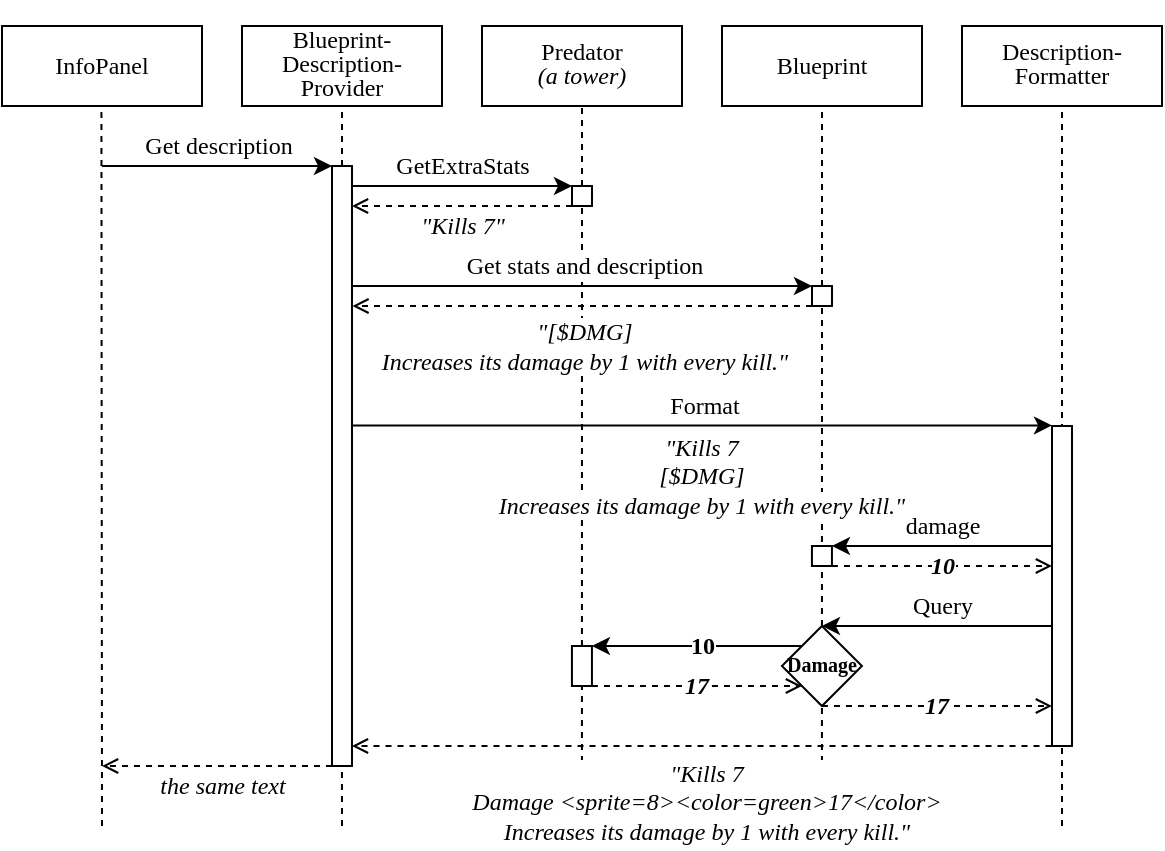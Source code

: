 <mxfile version="24.4.13" type="device">
  <diagram name="Page-1" id="2YBvvXClWsGukQMizWep">
    <mxGraphModel dx="819" dy="478" grid="1" gridSize="10" guides="1" tooltips="1" connect="1" arrows="1" fold="1" page="1" pageScale="1" pageWidth="850" pageHeight="1100" math="0" shadow="0">
      <root>
        <mxCell id="0" />
        <mxCell id="1" parent="0" />
        <mxCell id="iBjm8JXSpXfNR43vDKli-34" value="10" style="endArrow=classic;html=1;rounded=0;fontFamily=&quot;Latin Modern Regular 12&quot;;fontStyle=1;fontSize=12;" parent="1" edge="1">
          <mxGeometry width="50" height="50" relative="1" as="geometry">
            <mxPoint x="444.97" y="350" as="sourcePoint" />
            <mxPoint x="334.97" y="350" as="targetPoint" />
          </mxGeometry>
        </mxCell>
        <mxCell id="iBjm8JXSpXfNR43vDKli-19" value="" style="rounded=0;whiteSpace=wrap;html=1;" parent="1" vertex="1">
          <mxGeometry x="40" y="40" width="100" height="40" as="geometry" />
        </mxCell>
        <mxCell id="iBjm8JXSpXfNR43vDKli-17" value="" style="rounded=0;whiteSpace=wrap;html=1;" parent="1" vertex="1">
          <mxGeometry x="160" y="40" width="100" height="40" as="geometry" />
        </mxCell>
        <mxCell id="iBjm8JXSpXfNR43vDKli-15" value="" style="rounded=0;whiteSpace=wrap;html=1;" parent="1" vertex="1">
          <mxGeometry x="280" y="40" width="100" height="40" as="geometry" />
        </mxCell>
        <mxCell id="iBjm8JXSpXfNR43vDKli-12" value="Blueprint" style="rounded=0;whiteSpace=wrap;html=1;fontFamily=&quot;Latin Modern Mono 12&quot;;" parent="1" vertex="1">
          <mxGeometry x="400" y="40" width="100" height="40" as="geometry" />
        </mxCell>
        <mxCell id="iBjm8JXSpXfNR43vDKli-14" value="&lt;p style=&quot;line-height: 100%;&quot;&gt;Predator&lt;br&gt;&lt;i&gt;&lt;font face=&quot;&amp;quot;Latin Modern Regular 12&amp;quot;&quot;&gt;(a tower)&lt;/font&gt;&lt;/i&gt;&lt;/p&gt;" style="text;html=1;align=center;verticalAlign=middle;whiteSpace=wrap;rounded=0;fontFamily=&quot;Latin Modern Mono 12&quot;;spacingBottom=5;" parent="1" vertex="1">
          <mxGeometry x="280" y="40" width="100" height="40" as="geometry" />
        </mxCell>
        <mxCell id="iBjm8JXSpXfNR43vDKli-16" value="&lt;p style=&quot;line-height: 100%;&quot;&gt;Description-&lt;br&gt;Formatter&lt;/p&gt;" style="rounded=0;whiteSpace=wrap;html=1;fontFamily=&quot;Latin Modern Mono 12&quot;;spacingBottom=5;" parent="1" vertex="1">
          <mxGeometry x="520" y="40" width="100" height="40" as="geometry" />
        </mxCell>
        <mxCell id="iBjm8JXSpXfNR43vDKli-18" value="&lt;p style=&quot;line-height: 100%;&quot;&gt;&lt;span style=&quot;font-family: &amp;quot;Latin Modern Mono 12&amp;quot;;&quot;&gt;Blueprint-Description-Provider&lt;/span&gt;&lt;/p&gt;" style="text;html=1;align=center;verticalAlign=middle;whiteSpace=wrap;rounded=0;spacingBottom=5;" parent="1" vertex="1">
          <mxGeometry x="160" y="40" width="100" height="40" as="geometry" />
        </mxCell>
        <mxCell id="iBjm8JXSpXfNR43vDKli-20" value="InfoPanel" style="text;html=1;align=center;verticalAlign=middle;whiteSpace=wrap;rounded=0;fontFamily=&quot;Latin Modern Mono 12&quot;;" parent="1" vertex="1">
          <mxGeometry x="40" y="50" width="100" height="20" as="geometry" />
        </mxCell>
        <mxCell id="iBjm8JXSpXfNR43vDKli-22" value="" style="endArrow=none;html=1;rounded=0;dashed=1;" parent="1" edge="1">
          <mxGeometry width="50" height="50" relative="1" as="geometry">
            <mxPoint x="90" y="440" as="sourcePoint" />
            <mxPoint x="89.71" y="80" as="targetPoint" />
          </mxGeometry>
        </mxCell>
        <mxCell id="iBjm8JXSpXfNR43vDKli-23" value="" style="endArrow=none;html=1;rounded=0;dashed=1;entryX=0.5;entryY=1;entryDx=0;entryDy=0;" parent="1" source="iBjm8JXSpXfNR43vDKli-36" target="iBjm8JXSpXfNR43vDKli-18" edge="1">
          <mxGeometry width="50" height="50" relative="1" as="geometry">
            <mxPoint x="210" y="410" as="sourcePoint" />
            <mxPoint x="209.71" y="80" as="targetPoint" />
          </mxGeometry>
        </mxCell>
        <mxCell id="iBjm8JXSpXfNR43vDKli-24" value="" style="endArrow=none;html=1;rounded=0;dashed=1;entryX=0.5;entryY=1;entryDx=0;entryDy=0;" parent="1" source="iBjm8JXSpXfNR43vDKli-39" target="iBjm8JXSpXfNR43vDKli-14" edge="1">
          <mxGeometry width="50" height="50" relative="1" as="geometry">
            <mxPoint x="330" y="410" as="sourcePoint" />
            <mxPoint x="329.71" y="75" as="targetPoint" />
          </mxGeometry>
        </mxCell>
        <mxCell id="iBjm8JXSpXfNR43vDKli-25" value="" style="endArrow=none;html=1;rounded=0;dashed=1;entryX=0.5;entryY=1;entryDx=0;entryDy=0;" parent="1" source="iBjm8JXSpXfNR43vDKli-41" target="iBjm8JXSpXfNR43vDKli-12" edge="1">
          <mxGeometry width="50" height="50" relative="1" as="geometry">
            <mxPoint x="450" y="400" as="sourcePoint" />
            <mxPoint x="449.71" y="70" as="targetPoint" />
          </mxGeometry>
        </mxCell>
        <mxCell id="iBjm8JXSpXfNR43vDKli-26" value="" style="endArrow=none;html=1;rounded=0;dashed=1;" parent="1" edge="1">
          <mxGeometry width="50" height="50" relative="1" as="geometry">
            <mxPoint x="570" y="440" as="sourcePoint" />
            <mxPoint x="570" y="80" as="targetPoint" />
          </mxGeometry>
        </mxCell>
        <mxCell id="iBjm8JXSpXfNR43vDKli-3" value="Get description" style="endArrow=classic;html=1;rounded=0;fontFamily=&quot;Latin Modern Regular 12&quot;;fontSize=12;entryX=0;entryY=0;entryDx=0;entryDy=0;" parent="1" target="iBjm8JXSpXfNR43vDKli-36" edge="1">
          <mxGeometry x="0.003" y="10" width="50" height="50" relative="1" as="geometry">
            <mxPoint x="90" y="110" as="sourcePoint" />
            <mxPoint x="200" y="110" as="targetPoint" />
            <mxPoint as="offset" />
          </mxGeometry>
        </mxCell>
        <mxCell id="iBjm8JXSpXfNR43vDKli-4" value="&lt;font&gt;GetExtraStats&lt;/font&gt;" style="endArrow=classic;html=1;rounded=0;fontFamily=&quot;Latin Modern Mono 12&quot;;fontSize=12;" parent="1" edge="1">
          <mxGeometry x="0.003" y="10" width="50" height="50" relative="1" as="geometry">
            <mxPoint x="215" y="120" as="sourcePoint" />
            <mxPoint x="325" y="120" as="targetPoint" />
            <mxPoint as="offset" />
          </mxGeometry>
        </mxCell>
        <mxCell id="iBjm8JXSpXfNR43vDKli-9" value="Format" style="endArrow=classic;html=1;rounded=0;fontFamily=&quot;Latin Modern Mono 12&quot;;fontSize=12;" parent="1" edge="1">
          <mxGeometry x="0.005" y="10" width="50" height="50" relative="1" as="geometry">
            <mxPoint x="215" y="239.71" as="sourcePoint" />
            <mxPoint x="565" y="239.71" as="targetPoint" />
            <mxPoint as="offset" />
          </mxGeometry>
        </mxCell>
        <mxCell id="iBjm8JXSpXfNR43vDKli-11" value="the same text" style="endArrow=open;html=1;rounded=0;dashed=1;endFill=0;fontFamily=&quot;Latin Modern Regular 12&quot;;exitX=0;exitY=1;exitDx=0;exitDy=0;fontSize=12;fontStyle=2" parent="1" edge="1">
          <mxGeometry x="-0.043" y="10" width="50" height="50" relative="1" as="geometry">
            <mxPoint x="204.97" y="410" as="sourcePoint" />
            <mxPoint x="90.04" y="410" as="targetPoint" />
            <mxPoint as="offset" />
          </mxGeometry>
        </mxCell>
        <mxCell id="iBjm8JXSpXfNR43vDKli-27" value="damage" style="endArrow=classic;html=1;rounded=0;fontFamily=&quot;Latin Modern Mono 12&quot;;fontSize=12;" parent="1" edge="1">
          <mxGeometry y="-10" width="50" height="50" relative="1" as="geometry">
            <mxPoint x="564.97" y="300" as="sourcePoint" />
            <mxPoint x="454.97" y="300" as="targetPoint" />
            <mxPoint as="offset" />
          </mxGeometry>
        </mxCell>
        <mxCell id="iBjm8JXSpXfNR43vDKli-28" value="10" style="endArrow=open;html=1;rounded=0;dashed=1;endFill=0;fontFamily=&quot;Latin Modern Regular 12&quot;;fontStyle=3;fontSize=12;" parent="1" edge="1">
          <mxGeometry width="50" height="50" relative="1" as="geometry">
            <mxPoint x="454.97" y="310" as="sourcePoint" />
            <mxPoint x="564.97" y="310" as="targetPoint" />
            <mxPoint as="offset" />
          </mxGeometry>
        </mxCell>
        <mxCell id="iBjm8JXSpXfNR43vDKli-29" value="Query" style="endArrow=classic;html=1;rounded=0;fontFamily=&quot;Latin Modern Mono 12&quot;;fontSize=12;exitX=0.5;exitY=0.5;exitDx=0;exitDy=0;exitPerimeter=0;" parent="1" edge="1">
          <mxGeometry y="-10" width="50" height="50" relative="1" as="geometry">
            <mxPoint x="569.97" y="340" as="sourcePoint" />
            <mxPoint x="449.97" y="340" as="targetPoint" />
            <mxPoint as="offset" />
          </mxGeometry>
        </mxCell>
        <mxCell id="iBjm8JXSpXfNR43vDKli-31" value="17" style="endArrow=open;html=1;rounded=0;dashed=1;endFill=0;fontFamily=&quot;Latin Modern Regular 12&quot;;fontStyle=3;fontSize=12;exitX=0.5;exitY=1;exitDx=0;exitDy=0;" parent="1" source="iBjm8JXSpXfNR43vDKli-30" edge="1">
          <mxGeometry width="50" height="50" relative="1" as="geometry">
            <mxPoint x="454.97" y="380" as="sourcePoint" />
            <mxPoint x="564.97" y="380" as="targetPoint" />
            <mxPoint as="offset" />
          </mxGeometry>
        </mxCell>
        <mxCell id="iBjm8JXSpXfNR43vDKli-32" value="" style="endArrow=none;html=1;rounded=0;dashed=1;entryX=0.5;entryY=1;entryDx=0;entryDy=0;" parent="1" target="iBjm8JXSpXfNR43vDKli-30" edge="1">
          <mxGeometry width="50" height="50" relative="1" as="geometry">
            <mxPoint x="449.97" y="450" as="sourcePoint" />
            <mxPoint x="449.97" y="105" as="targetPoint" />
          </mxGeometry>
        </mxCell>
        <mxCell id="iBjm8JXSpXfNR43vDKli-30" value="Damage" style="rhombus;whiteSpace=wrap;html=1;fontFamily=&quot;Latin Modern Mono 12&quot;;fontSize=10;spacingBottom=2;fontStyle=1" parent="1" vertex="1">
          <mxGeometry x="429.97" y="340" width="40" height="40" as="geometry" />
        </mxCell>
        <mxCell id="iBjm8JXSpXfNR43vDKli-35" value="17" style="endArrow=open;html=1;rounded=0;dashed=1;endFill=0;fontFamily=&quot;Latin Modern Regular 12&quot;;fontStyle=3;fontSize=12;" parent="1" edge="1">
          <mxGeometry width="50" height="50" relative="1" as="geometry">
            <mxPoint x="334.97" y="370" as="sourcePoint" />
            <mxPoint x="439.97" y="370" as="targetPoint" />
            <mxPoint as="offset" />
          </mxGeometry>
        </mxCell>
        <mxCell id="iBjm8JXSpXfNR43vDKli-37" value="" style="endArrow=none;html=1;rounded=0;dashed=1;entryX=0.5;entryY=1;entryDx=0;entryDy=0;" parent="1" edge="1">
          <mxGeometry width="50" height="50" relative="1" as="geometry">
            <mxPoint x="210" y="440" as="sourcePoint" />
            <mxPoint x="209.97" y="410" as="targetPoint" />
          </mxGeometry>
        </mxCell>
        <mxCell id="iBjm8JXSpXfNR43vDKli-36" value="" style="rounded=0;whiteSpace=wrap;html=1;" parent="1" vertex="1">
          <mxGeometry x="205" y="110" width="10" height="300" as="geometry" />
        </mxCell>
        <mxCell id="iBjm8JXSpXfNR43vDKli-40" value="" style="endArrow=none;html=1;rounded=0;dashed=1;entryX=0.5;entryY=1;entryDx=0;entryDy=0;" parent="1" source="iBjm8JXSpXfNR43vDKli-46" target="iBjm8JXSpXfNR43vDKli-39" edge="1">
          <mxGeometry width="50" height="50" relative="1" as="geometry">
            <mxPoint x="330" y="410" as="sourcePoint" />
            <mxPoint x="330" y="70" as="targetPoint" />
          </mxGeometry>
        </mxCell>
        <mxCell id="iBjm8JXSpXfNR43vDKli-39" value="" style="rounded=0;whiteSpace=wrap;html=1;" parent="1" vertex="1">
          <mxGeometry x="325" y="120" width="10" height="10" as="geometry" />
        </mxCell>
        <mxCell id="iBjm8JXSpXfNR43vDKli-42" value="" style="endArrow=none;html=1;rounded=0;dashed=1;entryX=0.5;entryY=1;entryDx=0;entryDy=0;" parent="1" source="iBjm8JXSpXfNR43vDKli-30" target="iBjm8JXSpXfNR43vDKli-41" edge="1">
          <mxGeometry width="50" height="50" relative="1" as="geometry">
            <mxPoint x="450" y="300" as="sourcePoint" />
            <mxPoint x="450" y="65" as="targetPoint" />
          </mxGeometry>
        </mxCell>
        <mxCell id="iBjm8JXSpXfNR43vDKli-41" value="" style="rounded=0;whiteSpace=wrap;html=1;" parent="1" vertex="1">
          <mxGeometry x="445" y="170" width="10" height="10" as="geometry" />
        </mxCell>
        <mxCell id="iBjm8JXSpXfNR43vDKli-43" value="" style="rounded=0;whiteSpace=wrap;html=1;" parent="1" vertex="1">
          <mxGeometry x="565" y="240" width="10" height="160" as="geometry" />
        </mxCell>
        <mxCell id="iBjm8JXSpXfNR43vDKli-44" value="" style="rounded=0;whiteSpace=wrap;html=1;" parent="1" vertex="1">
          <mxGeometry x="444.97" y="300" width="10" height="10" as="geometry" />
        </mxCell>
        <mxCell id="iBjm8JXSpXfNR43vDKli-47" value="" style="endArrow=none;html=1;rounded=0;dashed=1;entryX=0.5;entryY=1;entryDx=0;entryDy=0;" parent="1" target="iBjm8JXSpXfNR43vDKli-46" edge="1">
          <mxGeometry width="50" height="50" relative="1" as="geometry">
            <mxPoint x="329.97" y="450" as="sourcePoint" />
            <mxPoint x="329.97" y="170" as="targetPoint" />
          </mxGeometry>
        </mxCell>
        <mxCell id="iBjm8JXSpXfNR43vDKli-46" value="" style="rounded=0;whiteSpace=wrap;html=1;" parent="1" vertex="1">
          <mxGeometry x="324.97" y="350" width="10" height="20" as="geometry" />
        </mxCell>
        <mxCell id="iBjm8JXSpXfNR43vDKli-5" value="&quot;Kills 7&quot;" style="endArrow=open;html=1;rounded=0;dashed=1;endFill=0;fontFamily=&quot;Latin Modern Regular 12&quot;;fontStyle=2;fontSize=12;" parent="1" edge="1">
          <mxGeometry x="-0.004" y="10" width="50" height="50" relative="1" as="geometry">
            <mxPoint x="325" y="130" as="sourcePoint" />
            <mxPoint x="214.999" y="130" as="targetPoint" />
            <mxPoint as="offset" />
          </mxGeometry>
        </mxCell>
        <mxCell id="iBjm8JXSpXfNR43vDKli-7" value="&quot;[$DMG]&lt;br style=&quot;font-size: 12px;&quot;&gt;Increases its damage by 1 with every kill.&quot;" style="endArrow=open;html=1;rounded=0;dashed=1;endFill=0;fontFamily=&quot;Latin Modern Regular 12&quot;;fontSize=12;fontStyle=2;labelBackgroundColor=#FFFFFF;" parent="1" edge="1">
          <mxGeometry x="-0.002" y="20" width="50" height="50" relative="1" as="geometry">
            <mxPoint x="445" y="180" as="sourcePoint" />
            <mxPoint x="215.219" y="180" as="targetPoint" />
            <mxPoint as="offset" />
          </mxGeometry>
        </mxCell>
        <mxCell id="iBjm8JXSpXfNR43vDKli-10" value="&quot;Kills 7&lt;br style=&quot;font-size: 12px;&quot;&gt;Damage &amp;lt;sprite=8&amp;gt;&amp;lt;color=green&amp;gt;17&amp;lt;/color&amp;gt;&lt;br style=&quot;font-size: 12px;&quot;&gt;Increases its damage by 1 with every kill.&quot;" style="endArrow=open;html=1;rounded=0;dashed=1;endFill=0;fontFamily=&quot;Latin Modern Regular 12&quot;;fontStyle=2;fontSize=12;" parent="1" edge="1">
          <mxGeometry x="-0.012" y="28" width="50" height="50" relative="1" as="geometry">
            <mxPoint x="564.76" y="400" as="sourcePoint" />
            <mxPoint x="214.97" y="400" as="targetPoint" />
            <mxPoint as="offset" />
          </mxGeometry>
        </mxCell>
        <mxCell id="iBjm8JXSpXfNR43vDKli-6" value="&lt;font&gt;Get stats and description&lt;/font&gt;" style="endArrow=classic;html=1;rounded=0;fontFamily=&quot;Latin Modern Regular 12&quot;;fontSize=12;" parent="1" edge="1">
          <mxGeometry x="0.003" y="10" width="50" height="50" relative="1" as="geometry">
            <mxPoint x="215" y="170" as="sourcePoint" />
            <mxPoint x="445" y="170" as="targetPoint" />
            <mxPoint as="offset" />
          </mxGeometry>
        </mxCell>
        <mxCell id="11lIu2wxWnZEfnkWnzpw-1" value="&lt;span style=&quot;text-wrap: nowrap; background-color: rgb(255, 255, 255); font-size: 12px;&quot;&gt;&quot;Kills 7&lt;/span&gt;&lt;br style=&quot;text-wrap: nowrap; font-size: 12px;&quot;&gt;&lt;font style=&quot;font-size: 12px;&quot;&gt;&lt;span style=&quot;text-wrap: nowrap; background-color: rgb(255, 255, 255); font-size: 12px;&quot;&gt;&lt;span style=&quot;font-size: 12px;&quot;&gt;[$DMG]&lt;/span&gt;&lt;/span&gt;&lt;/font&gt;&lt;br style=&quot;text-wrap: nowrap; font-size: 12px;&quot;&gt;&lt;span style=&quot;text-wrap: nowrap; background-color: rgb(255, 255, 255); font-size: 12px;&quot;&gt;Increases its damage by 1 with every kill.&quot;&lt;/span&gt;" style="text;html=1;align=center;verticalAlign=middle;whiteSpace=wrap;rounded=0;fontFamily=&quot;Latin Modern Regular 12&quot;;fontSize=12;fontStyle=2" vertex="1" parent="1">
          <mxGeometry x="290" y="250" width="200" height="30" as="geometry" />
        </mxCell>
      </root>
    </mxGraphModel>
  </diagram>
</mxfile>
